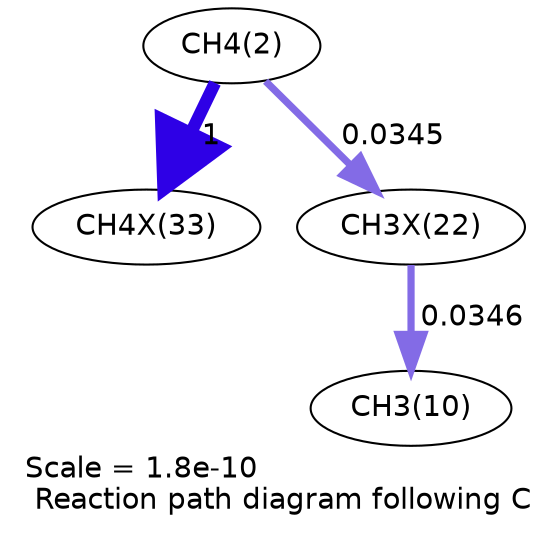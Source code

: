 digraph reaction_paths {
center=1;
s4 -> s40[fontname="Helvetica", penwidth=6, arrowsize=3, color="0.7, 1.5, 0.9"
, label=" 1"];
s4 -> s38[fontname="Helvetica", penwidth=3.46, arrowsize=1.73, color="0.7, 0.534, 0.9"
, label=" 0.0345"];
s38 -> s12[fontname="Helvetica", penwidth=3.46, arrowsize=1.73, color="0.7, 0.535, 0.9"
, label=" 0.0346"];
s4 [ fontname="Helvetica", label="CH4(2)"];
s12 [ fontname="Helvetica", label="CH3(10)"];
s38 [ fontname="Helvetica", label="CH3X(22)"];
s40 [ fontname="Helvetica", label="CH4X(33)"];
 label = "Scale = 1.8e-10\l Reaction path diagram following C";
 fontname = "Helvetica";
}
